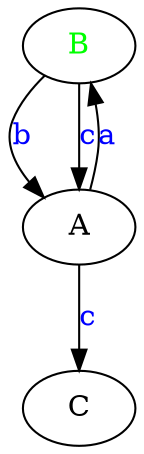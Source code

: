 digraph G {
	"B"->"A"[ label=<<font color="blue">b</font>> ];
	"B"->"A"[ label=<<font color="blue">c</font>> ];
	"A"->"C"[ label=<<font color="blue">c</font>> ];
	"A"->"B"[ label=<<font color="blue">a</font>> ];
	"A";
	"B" [ label=<<font color="green">B</font>> ];
	"C";

}
